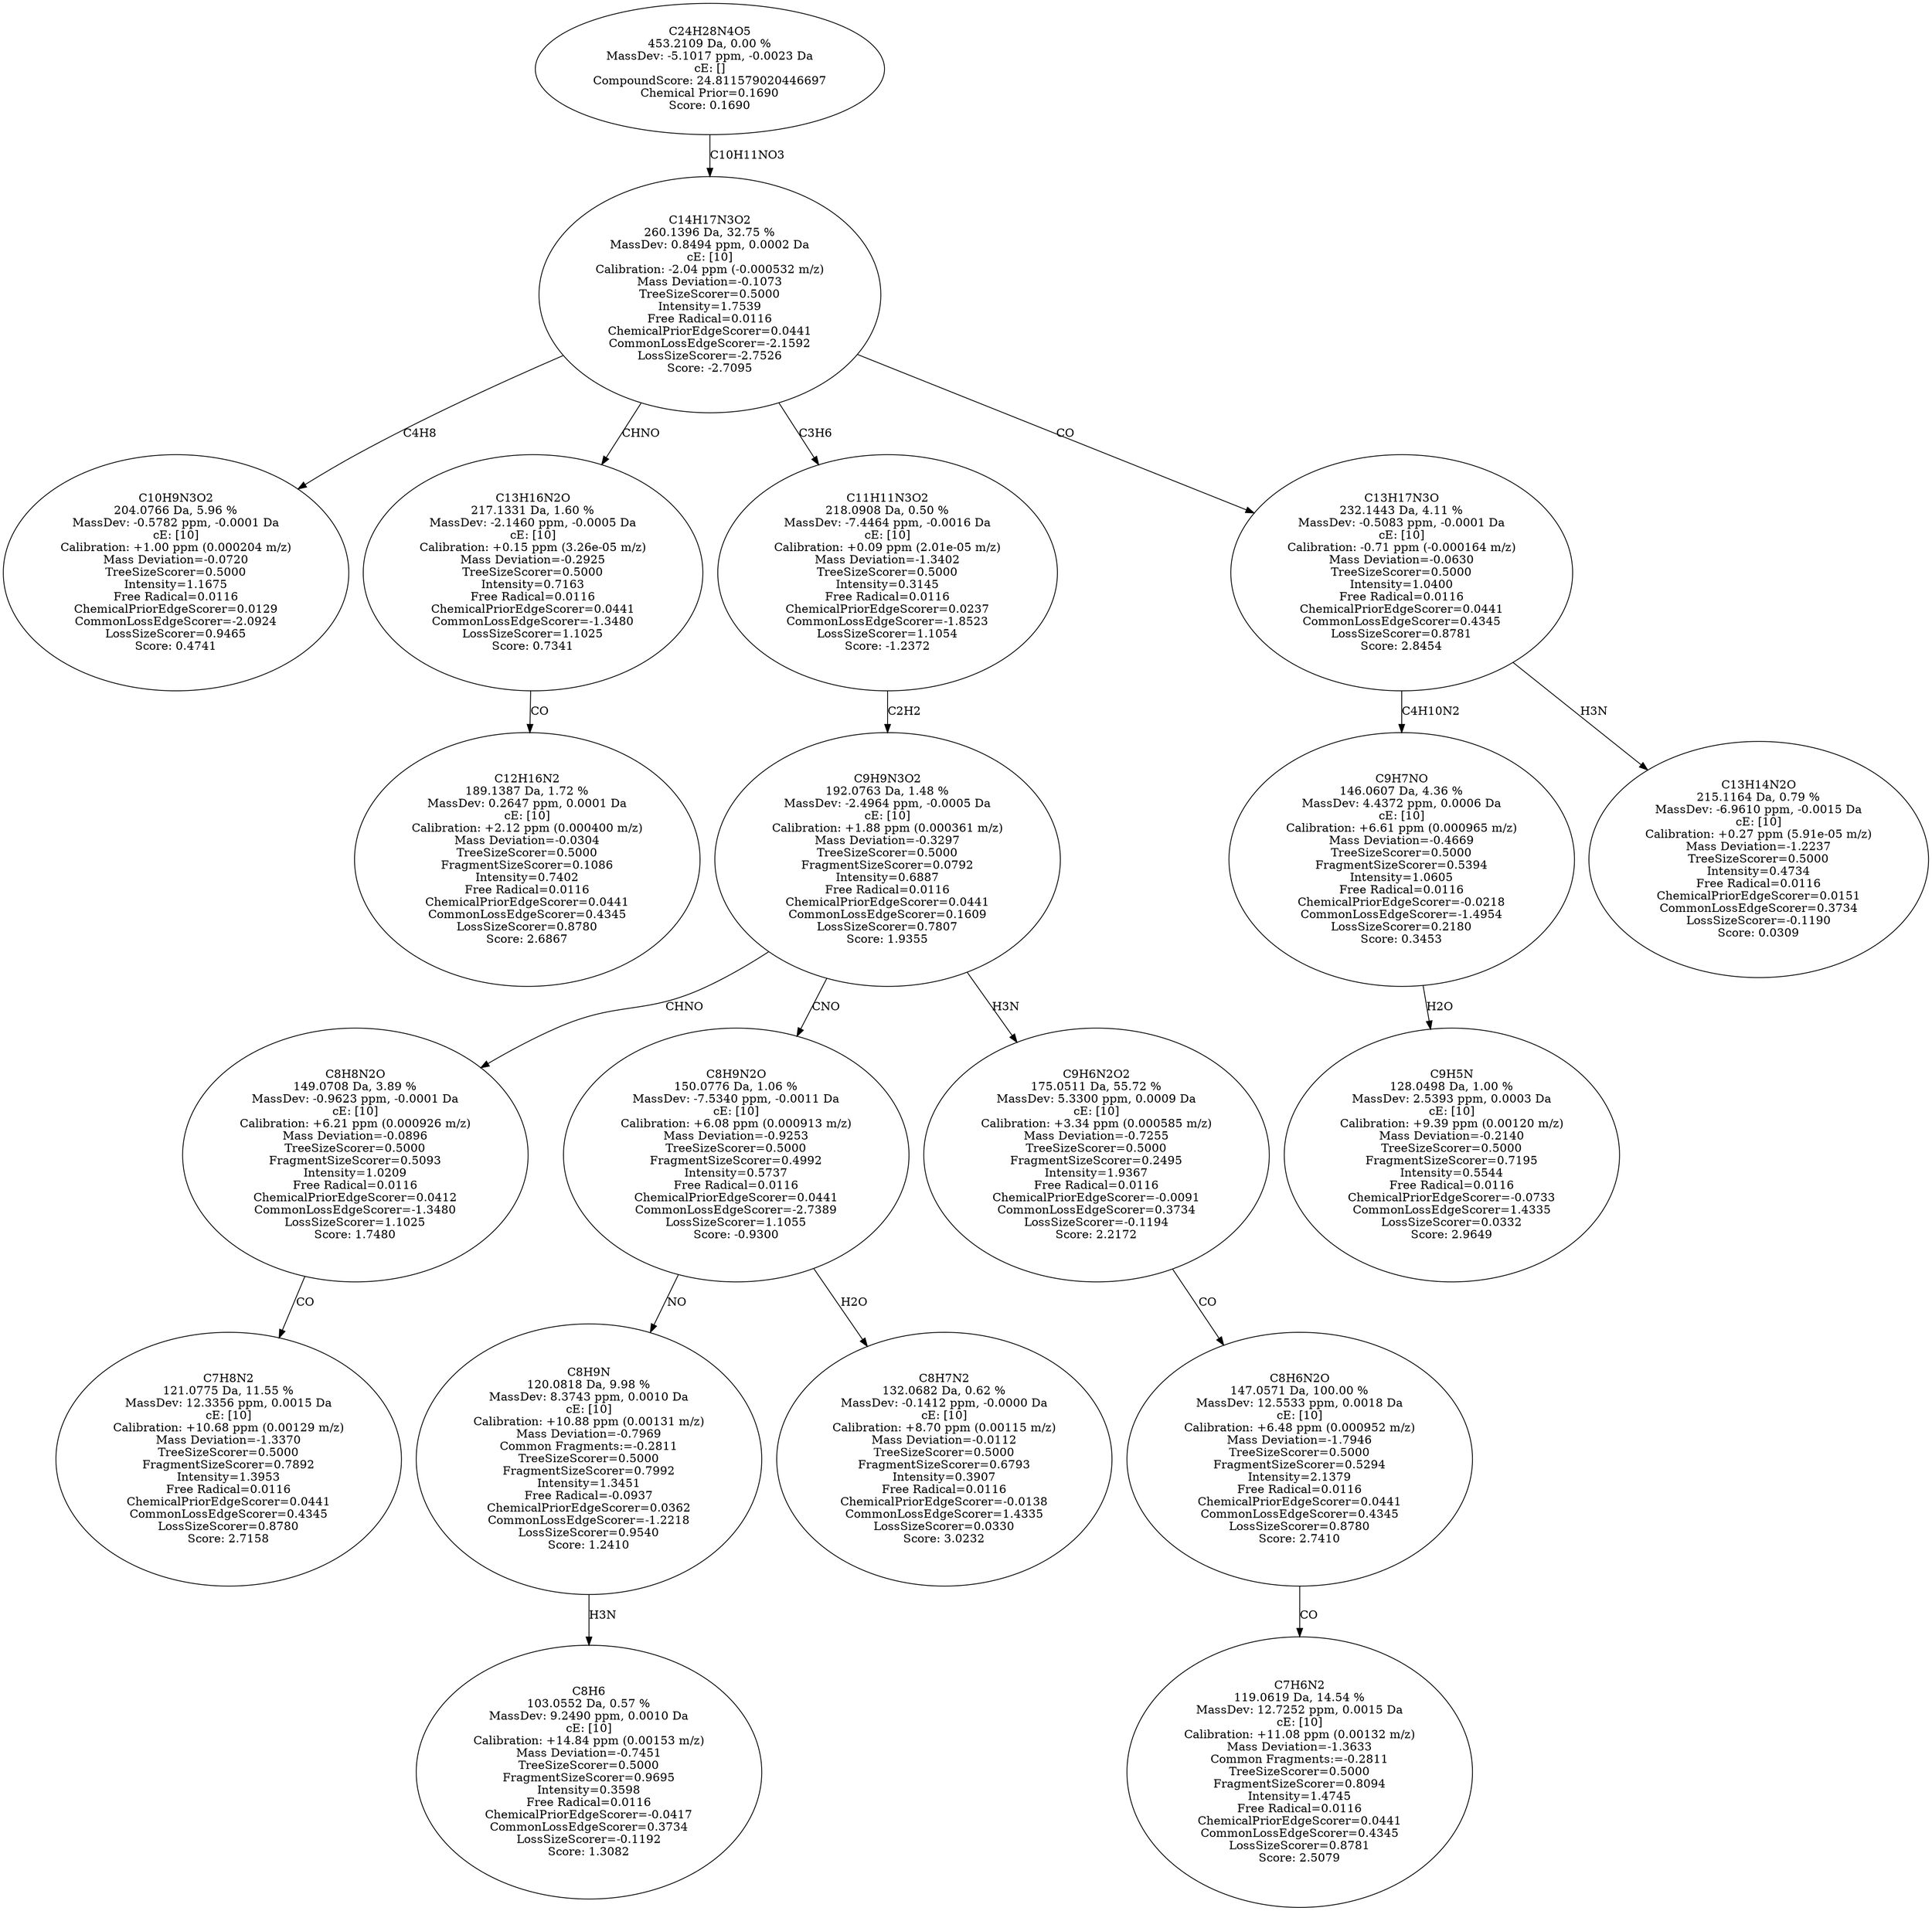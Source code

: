 strict digraph {
v1 [label="C10H9N3O2\n204.0766 Da, 5.96 %\nMassDev: -0.5782 ppm, -0.0001 Da\ncE: [10]\nCalibration: +1.00 ppm (0.000204 m/z)\nMass Deviation=-0.0720\nTreeSizeScorer=0.5000\nIntensity=1.1675\nFree Radical=0.0116\nChemicalPriorEdgeScorer=0.0129\nCommonLossEdgeScorer=-2.0924\nLossSizeScorer=0.9465\nScore: 0.4741"];
v2 [label="C12H16N2\n189.1387 Da, 1.72 %\nMassDev: 0.2647 ppm, 0.0001 Da\ncE: [10]\nCalibration: +2.12 ppm (0.000400 m/z)\nMass Deviation=-0.0304\nTreeSizeScorer=0.5000\nFragmentSizeScorer=0.1086\nIntensity=0.7402\nFree Radical=0.0116\nChemicalPriorEdgeScorer=0.0441\nCommonLossEdgeScorer=0.4345\nLossSizeScorer=0.8780\nScore: 2.6867"];
v3 [label="C13H16N2O\n217.1331 Da, 1.60 %\nMassDev: -2.1460 ppm, -0.0005 Da\ncE: [10]\nCalibration: +0.15 ppm (3.26e-05 m/z)\nMass Deviation=-0.2925\nTreeSizeScorer=0.5000\nIntensity=0.7163\nFree Radical=0.0116\nChemicalPriorEdgeScorer=0.0441\nCommonLossEdgeScorer=-1.3480\nLossSizeScorer=1.1025\nScore: 0.7341"];
v4 [label="C7H8N2\n121.0775 Da, 11.55 %\nMassDev: 12.3356 ppm, 0.0015 Da\ncE: [10]\nCalibration: +10.68 ppm (0.00129 m/z)\nMass Deviation=-1.3370\nTreeSizeScorer=0.5000\nFragmentSizeScorer=0.7892\nIntensity=1.3953\nFree Radical=0.0116\nChemicalPriorEdgeScorer=0.0441\nCommonLossEdgeScorer=0.4345\nLossSizeScorer=0.8780\nScore: 2.7158"];
v5 [label="C8H8N2O\n149.0708 Da, 3.89 %\nMassDev: -0.9623 ppm, -0.0001 Da\ncE: [10]\nCalibration: +6.21 ppm (0.000926 m/z)\nMass Deviation=-0.0896\nTreeSizeScorer=0.5000\nFragmentSizeScorer=0.5093\nIntensity=1.0209\nFree Radical=0.0116\nChemicalPriorEdgeScorer=0.0412\nCommonLossEdgeScorer=-1.3480\nLossSizeScorer=1.1025\nScore: 1.7480"];
v6 [label="C8H6\n103.0552 Da, 0.57 %\nMassDev: 9.2490 ppm, 0.0010 Da\ncE: [10]\nCalibration: +14.84 ppm (0.00153 m/z)\nMass Deviation=-0.7451\nTreeSizeScorer=0.5000\nFragmentSizeScorer=0.9695\nIntensity=0.3598\nFree Radical=0.0116\nChemicalPriorEdgeScorer=-0.0417\nCommonLossEdgeScorer=0.3734\nLossSizeScorer=-0.1192\nScore: 1.3082"];
v7 [label="C8H9N\n120.0818 Da, 9.98 %\nMassDev: 8.3743 ppm, 0.0010 Da\ncE: [10]\nCalibration: +10.88 ppm (0.00131 m/z)\nMass Deviation=-0.7969\nCommon Fragments:=-0.2811\nTreeSizeScorer=0.5000\nFragmentSizeScorer=0.7992\nIntensity=1.3451\nFree Radical=-0.0937\nChemicalPriorEdgeScorer=0.0362\nCommonLossEdgeScorer=-1.2218\nLossSizeScorer=0.9540\nScore: 1.2410"];
v8 [label="C8H7N2\n132.0682 Da, 0.62 %\nMassDev: -0.1412 ppm, -0.0000 Da\ncE: [10]\nCalibration: +8.70 ppm (0.00115 m/z)\nMass Deviation=-0.0112\nTreeSizeScorer=0.5000\nFragmentSizeScorer=0.6793\nIntensity=0.3907\nFree Radical=0.0116\nChemicalPriorEdgeScorer=-0.0138\nCommonLossEdgeScorer=1.4335\nLossSizeScorer=0.0330\nScore: 3.0232"];
v9 [label="C8H9N2O\n150.0776 Da, 1.06 %\nMassDev: -7.5340 ppm, -0.0011 Da\ncE: [10]\nCalibration: +6.08 ppm (0.000913 m/z)\nMass Deviation=-0.9253\nTreeSizeScorer=0.5000\nFragmentSizeScorer=0.4992\nIntensity=0.5737\nFree Radical=0.0116\nChemicalPriorEdgeScorer=0.0441\nCommonLossEdgeScorer=-2.7389\nLossSizeScorer=1.1055\nScore: -0.9300"];
v10 [label="C7H6N2\n119.0619 Da, 14.54 %\nMassDev: 12.7252 ppm, 0.0015 Da\ncE: [10]\nCalibration: +11.08 ppm (0.00132 m/z)\nMass Deviation=-1.3633\nCommon Fragments:=-0.2811\nTreeSizeScorer=0.5000\nFragmentSizeScorer=0.8094\nIntensity=1.4745\nFree Radical=0.0116\nChemicalPriorEdgeScorer=0.0441\nCommonLossEdgeScorer=0.4345\nLossSizeScorer=0.8781\nScore: 2.5079"];
v11 [label="C8H6N2O\n147.0571 Da, 100.00 %\nMassDev: 12.5533 ppm, 0.0018 Da\ncE: [10]\nCalibration: +6.48 ppm (0.000952 m/z)\nMass Deviation=-1.7946\nTreeSizeScorer=0.5000\nFragmentSizeScorer=0.5294\nIntensity=2.1379\nFree Radical=0.0116\nChemicalPriorEdgeScorer=0.0441\nCommonLossEdgeScorer=0.4345\nLossSizeScorer=0.8780\nScore: 2.7410"];
v12 [label="C9H6N2O2\n175.0511 Da, 55.72 %\nMassDev: 5.3300 ppm, 0.0009 Da\ncE: [10]\nCalibration: +3.34 ppm (0.000585 m/z)\nMass Deviation=-0.7255\nTreeSizeScorer=0.5000\nFragmentSizeScorer=0.2495\nIntensity=1.9367\nFree Radical=0.0116\nChemicalPriorEdgeScorer=-0.0091\nCommonLossEdgeScorer=0.3734\nLossSizeScorer=-0.1194\nScore: 2.2172"];
v13 [label="C9H9N3O2\n192.0763 Da, 1.48 %\nMassDev: -2.4964 ppm, -0.0005 Da\ncE: [10]\nCalibration: +1.88 ppm (0.000361 m/z)\nMass Deviation=-0.3297\nTreeSizeScorer=0.5000\nFragmentSizeScorer=0.0792\nIntensity=0.6887\nFree Radical=0.0116\nChemicalPriorEdgeScorer=0.0441\nCommonLossEdgeScorer=0.1609\nLossSizeScorer=0.7807\nScore: 1.9355"];
v14 [label="C11H11N3O2\n218.0908 Da, 0.50 %\nMassDev: -7.4464 ppm, -0.0016 Da\ncE: [10]\nCalibration: +0.09 ppm (2.01e-05 m/z)\nMass Deviation=-1.3402\nTreeSizeScorer=0.5000\nIntensity=0.3145\nFree Radical=0.0116\nChemicalPriorEdgeScorer=0.0237\nCommonLossEdgeScorer=-1.8523\nLossSizeScorer=1.1054\nScore: -1.2372"];
v15 [label="C9H5N\n128.0498 Da, 1.00 %\nMassDev: 2.5393 ppm, 0.0003 Da\ncE: [10]\nCalibration: +9.39 ppm (0.00120 m/z)\nMass Deviation=-0.2140\nTreeSizeScorer=0.5000\nFragmentSizeScorer=0.7195\nIntensity=0.5544\nFree Radical=0.0116\nChemicalPriorEdgeScorer=-0.0733\nCommonLossEdgeScorer=1.4335\nLossSizeScorer=0.0332\nScore: 2.9649"];
v16 [label="C9H7NO\n146.0607 Da, 4.36 %\nMassDev: 4.4372 ppm, 0.0006 Da\ncE: [10]\nCalibration: +6.61 ppm (0.000965 m/z)\nMass Deviation=-0.4669\nTreeSizeScorer=0.5000\nFragmentSizeScorer=0.5394\nIntensity=1.0605\nFree Radical=0.0116\nChemicalPriorEdgeScorer=-0.0218\nCommonLossEdgeScorer=-1.4954\nLossSizeScorer=0.2180\nScore: 0.3453"];
v17 [label="C13H14N2O\n215.1164 Da, 0.79 %\nMassDev: -6.9610 ppm, -0.0015 Da\ncE: [10]\nCalibration: +0.27 ppm (5.91e-05 m/z)\nMass Deviation=-1.2237\nTreeSizeScorer=0.5000\nIntensity=0.4734\nFree Radical=0.0116\nChemicalPriorEdgeScorer=0.0151\nCommonLossEdgeScorer=0.3734\nLossSizeScorer=-0.1190\nScore: 0.0309"];
v18 [label="C13H17N3O\n232.1443 Da, 4.11 %\nMassDev: -0.5083 ppm, -0.0001 Da\ncE: [10]\nCalibration: -0.71 ppm (-0.000164 m/z)\nMass Deviation=-0.0630\nTreeSizeScorer=0.5000\nIntensity=1.0400\nFree Radical=0.0116\nChemicalPriorEdgeScorer=0.0441\nCommonLossEdgeScorer=0.4345\nLossSizeScorer=0.8781\nScore: 2.8454"];
v19 [label="C14H17N3O2\n260.1396 Da, 32.75 %\nMassDev: 0.8494 ppm, 0.0002 Da\ncE: [10]\nCalibration: -2.04 ppm (-0.000532 m/z)\nMass Deviation=-0.1073\nTreeSizeScorer=0.5000\nIntensity=1.7539\nFree Radical=0.0116\nChemicalPriorEdgeScorer=0.0441\nCommonLossEdgeScorer=-2.1592\nLossSizeScorer=-2.7526\nScore: -2.7095"];
v20 [label="C24H28N4O5\n453.2109 Da, 0.00 %\nMassDev: -5.1017 ppm, -0.0023 Da\ncE: []\nCompoundScore: 24.811579020446697\nChemical Prior=0.1690\nScore: 0.1690"];
v19 -> v1 [label="C4H8"];
v3 -> v2 [label="CO"];
v19 -> v3 [label="CHNO"];
v5 -> v4 [label="CO"];
v13 -> v5 [label="CHNO"];
v7 -> v6 [label="H3N"];
v9 -> v7 [label="NO"];
v9 -> v8 [label="H2O"];
v13 -> v9 [label="CNO"];
v11 -> v10 [label="CO"];
v12 -> v11 [label="CO"];
v13 -> v12 [label="H3N"];
v14 -> v13 [label="C2H2"];
v19 -> v14 [label="C3H6"];
v16 -> v15 [label="H2O"];
v18 -> v16 [label="C4H10N2"];
v18 -> v17 [label="H3N"];
v19 -> v18 [label="CO"];
v20 -> v19 [label="C10H11NO3"];
}